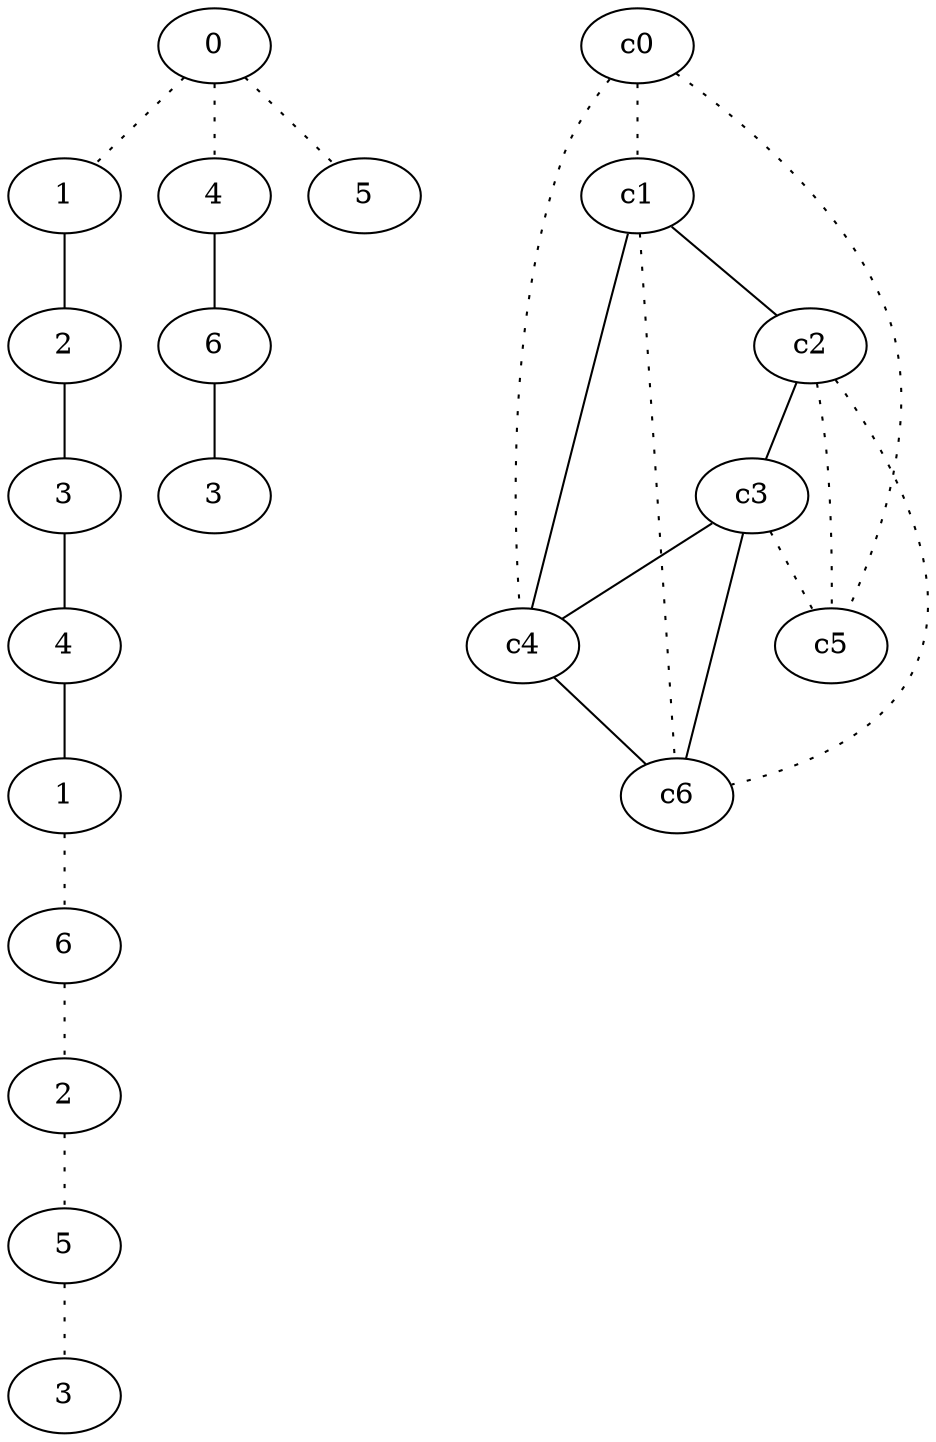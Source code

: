 graph {
a0[label=0];
a1[label=1];
a2[label=2];
a3[label=3];
a4[label=4];
a5[label=1];
a6[label=6];
a7[label=2];
a8[label=5];
a9[label=3];
a10[label=4];
a11[label=6];
a12[label=3];
a13[label=5];
a0 -- a1 [style=dotted];
a0 -- a10 [style=dotted];
a0 -- a13 [style=dotted];
a1 -- a2;
a2 -- a3;
a3 -- a4;
a4 -- a5;
a5 -- a6 [style=dotted];
a6 -- a7 [style=dotted];
a7 -- a8 [style=dotted];
a8 -- a9 [style=dotted];
a10 -- a11;
a11 -- a12;
c0 -- c1 [style=dotted];
c0 -- c4 [style=dotted];
c0 -- c5 [style=dotted];
c1 -- c2;
c1 -- c4;
c1 -- c6 [style=dotted];
c2 -- c3;
c2 -- c5 [style=dotted];
c2 -- c6 [style=dotted];
c3 -- c4;
c3 -- c5 [style=dotted];
c3 -- c6;
c4 -- c6;
}
